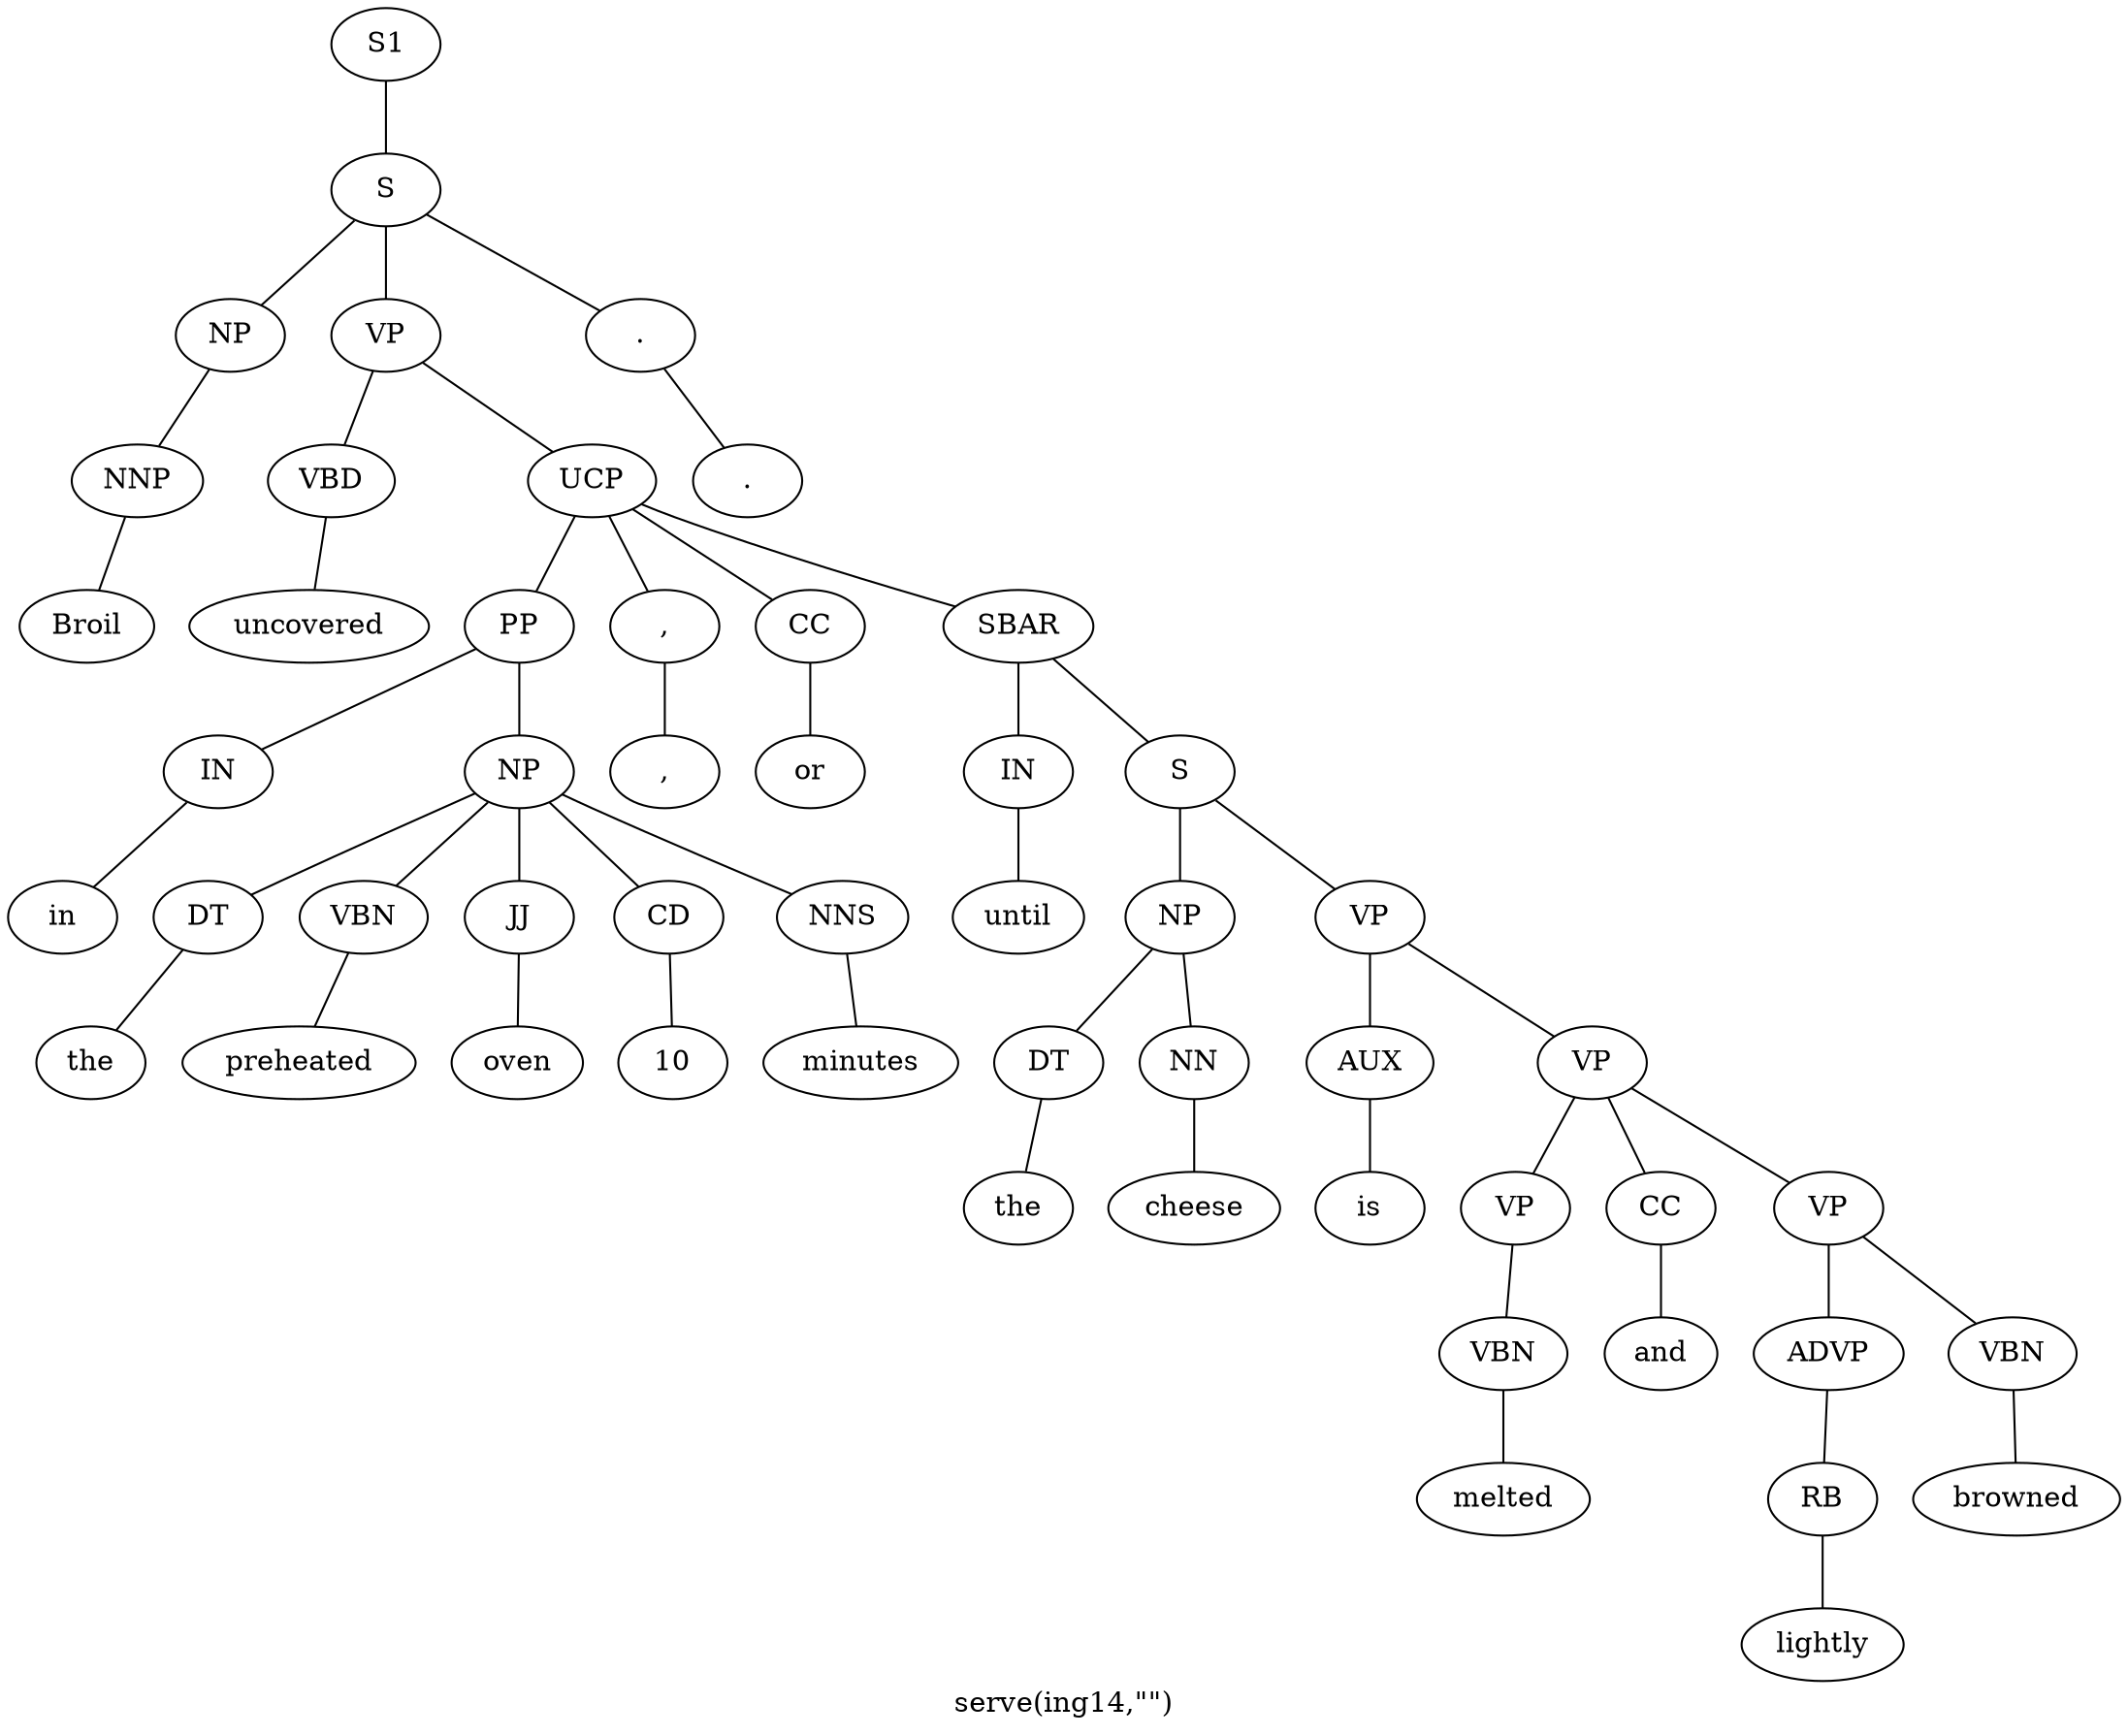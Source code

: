 graph SyntaxGraph {
	label = "serve(ing14,\"\")";
	Node0 [label="S1"];
	Node1 [label="S"];
	Node2 [label="NP"];
	Node3 [label="NNP"];
	Node4 [label="Broil"];
	Node5 [label="VP"];
	Node6 [label="VBD"];
	Node7 [label="uncovered"];
	Node8 [label="UCP"];
	Node9 [label="PP"];
	Node10 [label="IN"];
	Node11 [label="in"];
	Node12 [label="NP"];
	Node13 [label="DT"];
	Node14 [label="the"];
	Node15 [label="VBN"];
	Node16 [label="preheated"];
	Node17 [label="JJ"];
	Node18 [label="oven"];
	Node19 [label="CD"];
	Node20 [label="10"];
	Node21 [label="NNS"];
	Node22 [label="minutes"];
	Node23 [label=","];
	Node24 [label=","];
	Node25 [label="CC"];
	Node26 [label="or"];
	Node27 [label="SBAR"];
	Node28 [label="IN"];
	Node29 [label="until"];
	Node30 [label="S"];
	Node31 [label="NP"];
	Node32 [label="DT"];
	Node33 [label="the"];
	Node34 [label="NN"];
	Node35 [label="cheese"];
	Node36 [label="VP"];
	Node37 [label="AUX"];
	Node38 [label="is"];
	Node39 [label="VP"];
	Node40 [label="VP"];
	Node41 [label="VBN"];
	Node42 [label="melted"];
	Node43 [label="CC"];
	Node44 [label="and"];
	Node45 [label="VP"];
	Node46 [label="ADVP"];
	Node47 [label="RB"];
	Node48 [label="lightly"];
	Node49 [label="VBN"];
	Node50 [label="browned"];
	Node51 [label="."];
	Node52 [label="."];

	Node0 -- Node1;
	Node1 -- Node2;
	Node1 -- Node5;
	Node1 -- Node51;
	Node2 -- Node3;
	Node3 -- Node4;
	Node5 -- Node6;
	Node5 -- Node8;
	Node6 -- Node7;
	Node8 -- Node9;
	Node8 -- Node23;
	Node8 -- Node25;
	Node8 -- Node27;
	Node9 -- Node10;
	Node9 -- Node12;
	Node10 -- Node11;
	Node12 -- Node13;
	Node12 -- Node15;
	Node12 -- Node17;
	Node12 -- Node19;
	Node12 -- Node21;
	Node13 -- Node14;
	Node15 -- Node16;
	Node17 -- Node18;
	Node19 -- Node20;
	Node21 -- Node22;
	Node23 -- Node24;
	Node25 -- Node26;
	Node27 -- Node28;
	Node27 -- Node30;
	Node28 -- Node29;
	Node30 -- Node31;
	Node30 -- Node36;
	Node31 -- Node32;
	Node31 -- Node34;
	Node32 -- Node33;
	Node34 -- Node35;
	Node36 -- Node37;
	Node36 -- Node39;
	Node37 -- Node38;
	Node39 -- Node40;
	Node39 -- Node43;
	Node39 -- Node45;
	Node40 -- Node41;
	Node41 -- Node42;
	Node43 -- Node44;
	Node45 -- Node46;
	Node45 -- Node49;
	Node46 -- Node47;
	Node47 -- Node48;
	Node49 -- Node50;
	Node51 -- Node52;
}